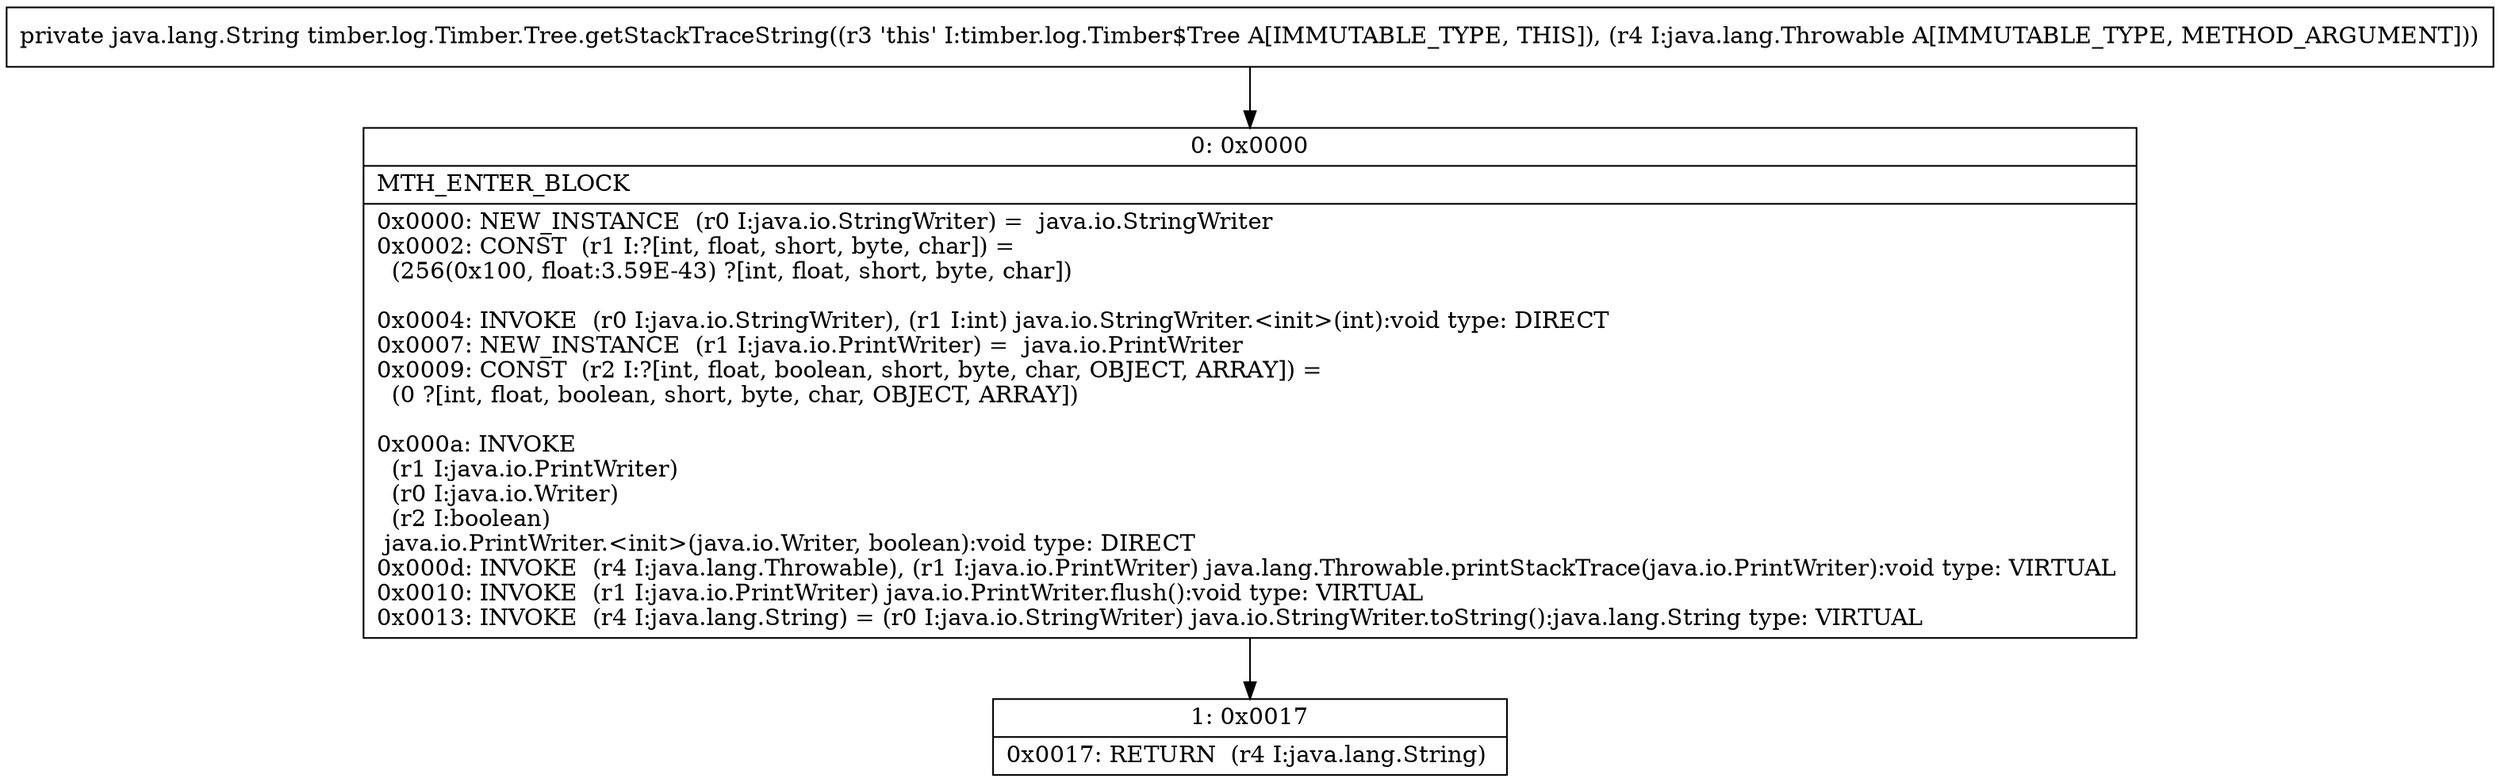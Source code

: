 digraph "CFG fortimber.log.Timber.Tree.getStackTraceString(Ljava\/lang\/Throwable;)Ljava\/lang\/String;" {
Node_0 [shape=record,label="{0\:\ 0x0000|MTH_ENTER_BLOCK\l|0x0000: NEW_INSTANCE  (r0 I:java.io.StringWriter) =  java.io.StringWriter \l0x0002: CONST  (r1 I:?[int, float, short, byte, char]) = \l  (256(0x100, float:3.59E\-43) ?[int, float, short, byte, char])\l \l0x0004: INVOKE  (r0 I:java.io.StringWriter), (r1 I:int) java.io.StringWriter.\<init\>(int):void type: DIRECT \l0x0007: NEW_INSTANCE  (r1 I:java.io.PrintWriter) =  java.io.PrintWriter \l0x0009: CONST  (r2 I:?[int, float, boolean, short, byte, char, OBJECT, ARRAY]) = \l  (0 ?[int, float, boolean, short, byte, char, OBJECT, ARRAY])\l \l0x000a: INVOKE  \l  (r1 I:java.io.PrintWriter)\l  (r0 I:java.io.Writer)\l  (r2 I:boolean)\l java.io.PrintWriter.\<init\>(java.io.Writer, boolean):void type: DIRECT \l0x000d: INVOKE  (r4 I:java.lang.Throwable), (r1 I:java.io.PrintWriter) java.lang.Throwable.printStackTrace(java.io.PrintWriter):void type: VIRTUAL \l0x0010: INVOKE  (r1 I:java.io.PrintWriter) java.io.PrintWriter.flush():void type: VIRTUAL \l0x0013: INVOKE  (r4 I:java.lang.String) = (r0 I:java.io.StringWriter) java.io.StringWriter.toString():java.lang.String type: VIRTUAL \l}"];
Node_1 [shape=record,label="{1\:\ 0x0017|0x0017: RETURN  (r4 I:java.lang.String) \l}"];
MethodNode[shape=record,label="{private java.lang.String timber.log.Timber.Tree.getStackTraceString((r3 'this' I:timber.log.Timber$Tree A[IMMUTABLE_TYPE, THIS]), (r4 I:java.lang.Throwable A[IMMUTABLE_TYPE, METHOD_ARGUMENT])) }"];
MethodNode -> Node_0;
Node_0 -> Node_1;
}

